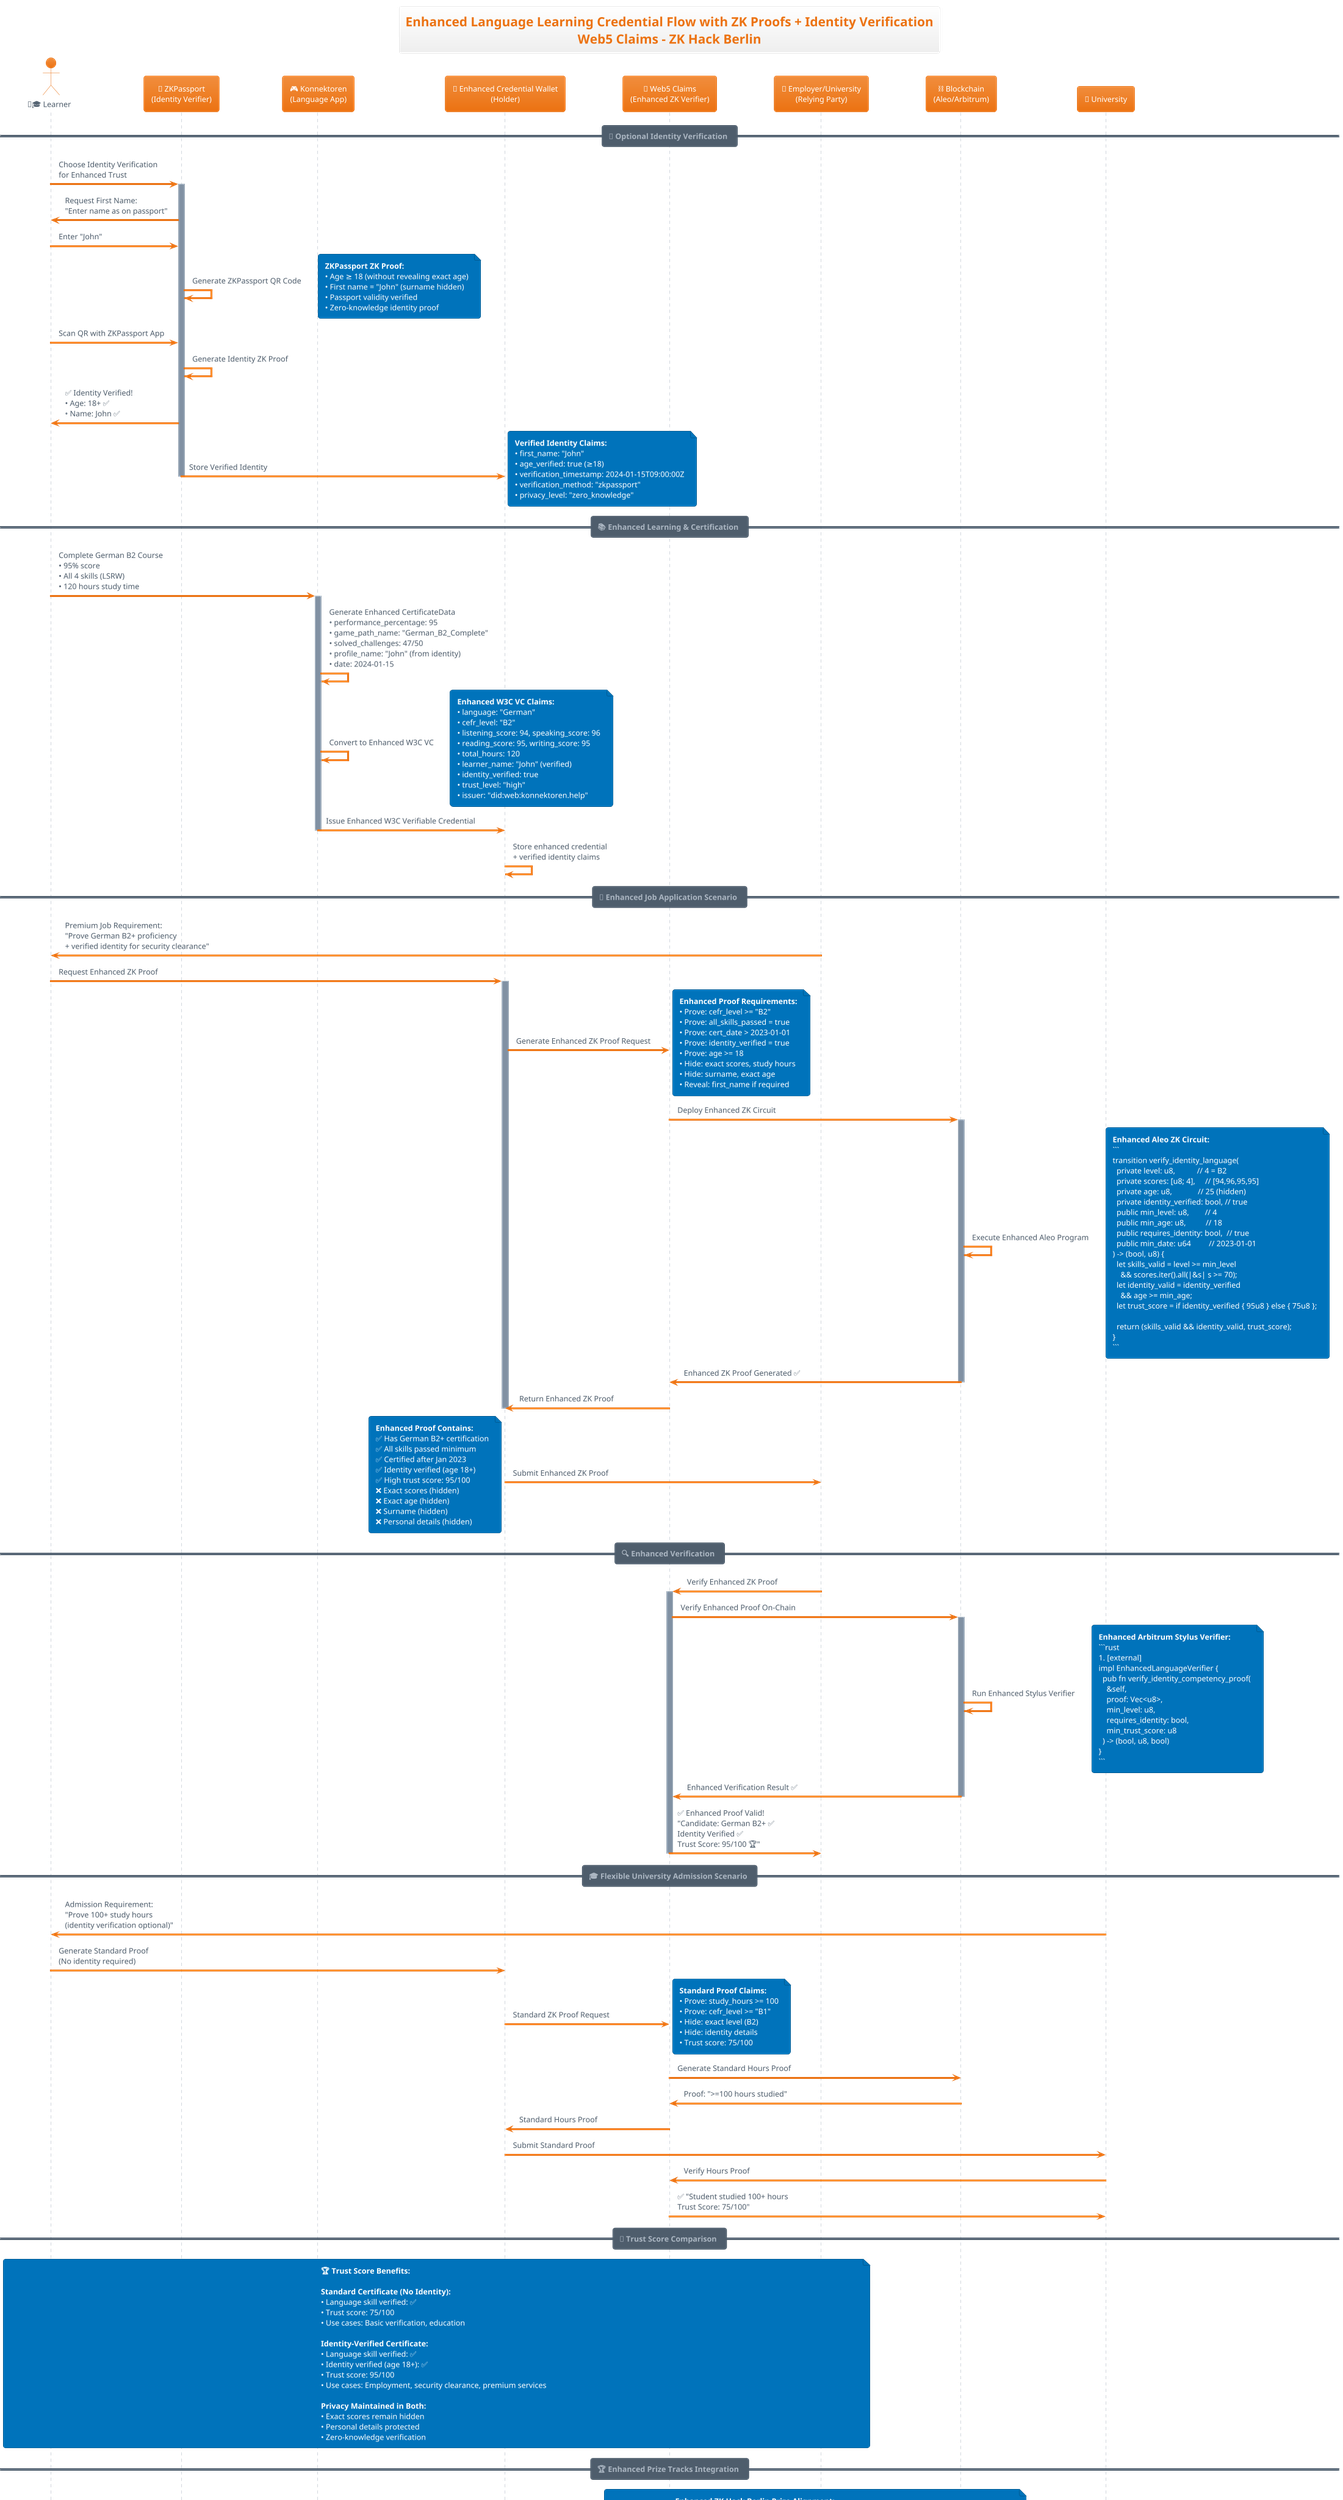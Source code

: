 @startuml Language Learning Credential Flow with ZK Proofs and Identity Verification

!theme aws-orange

title Enhanced Language Learning Credential Flow with ZK Proofs + Identity Verification\n**Web5 Claims - ZK Hack Berlin**

actor "👨‍🎓 Learner" as learner
participant "🛂 ZKPassport\n(Identity Verifier)" as zkpass
participant "🎮 Konnektoren\n(Language App)" as konnektoren
participant "📱 Enhanced Credential Wallet\n(Holder)" as wallet
participant "🔐 Web5 Claims\n(Enhanced ZK Verifier)" as web5claims
participant "🏢 Employer/University\n(Relying Party)" as employer
participant "⛓️ Blockchain\n(Aleo/Arbitrum)" as blockchain

== 🛂 Optional Identity Verification ==

learner -> zkpass: Choose Identity Verification\nfor Enhanced Trust
activate zkpass

zkpass -> learner: Request First Name:\n"Enter name as on passport"
learner -> zkpass: Enter "John"

zkpass -> zkpass: Generate ZKPassport QR Code
note right
**ZKPassport ZK Proof:**
• Age ≥ 18 (without revealing exact age)
• First name = "John" (surname hidden)
• Passport validity verified
• Zero-knowledge identity proof
end note

learner -> zkpass: Scan QR with ZKPassport App
zkpass -> zkpass: Generate Identity ZK Proof

zkpass -> learner: ✅ Identity Verified!\n• Age: 18+ ✅\n• Name: John ✅
zkpass -> wallet: Store Verified Identity
note right
**Verified Identity Claims:**
• first_name: "John"
• age_verified: true (≥18)
• verification_timestamp: 2024-01-15T09:00:00Z
• verification_method: "zkpassport"
• privacy_level: "zero_knowledge"
end note
deactivate zkpass

== 📚 Enhanced Learning & Certification ==

learner -> konnektoren: Complete German B2 Course\n• 95% score\n• All 4 skills (LSRW)\n• 120 hours study time
activate konnektoren

konnektoren -> konnektoren: Generate Enhanced CertificateData\n• performance_percentage: 95\n• game_path_name: "German_B2_Complete"\n• solved_challenges: 47/50\n• profile_name: "John" (from identity)\n• date: 2024-01-15

konnektoren -> konnektoren: Convert to Enhanced W3C VC
note right
**Enhanced W3C VC Claims:**
• language: "German"
• cefr_level: "B2"
• listening_score: 94, speaking_score: 96
• reading_score: 95, writing_score: 95
• total_hours: 120
• learner_name: "John" (verified)
• identity_verified: true
• trust_level: "high"
• issuer: "did:web:konnektoren.help"
end note

konnektoren -> wallet: Issue Enhanced W3C Verifiable Credential
deactivate konnektoren

wallet -> wallet: Store enhanced credential\n+ verified identity claims

== 💼 Enhanced Job Application Scenario ==

employer -> learner: Premium Job Requirement:\n"Prove German B2+ proficiency\n+ verified identity for security clearance"

learner -> wallet: Request Enhanced ZK Proof
activate wallet

wallet -> web5claims: Generate Enhanced ZK Proof Request
note right
**Enhanced Proof Requirements:**
• Prove: cefr_level >= "B2"
• Prove: all_skills_passed = true
• Prove: cert_date > 2023-01-01
• Prove: identity_verified = true
• Prove: age >= 18
• Hide: exact scores, study hours
• Hide: surname, exact age
• Reveal: first_name if required
end note

web5claims -> blockchain: Deploy Enhanced ZK Circuit
activate blockchain

blockchain -> blockchain: Execute Enhanced Aleo Program
note right
**Enhanced Aleo ZK Circuit:**
```
transition verify_identity_language(
  private level: u8,           // 4 = B2
  private scores: [u8; 4],     // [94,96,95,95]
  private age: u8,             // 25 (hidden)
  private identity_verified: bool, // true
  public min_level: u8,        // 4
  public min_age: u8,          // 18
  public requires_identity: bool,  // true
  public min_date: u64         // 2023-01-01
) -> (bool, u8) {
  let skills_valid = level >= min_level
    && scores.iter().all(|&s| s >= 70);
  let identity_valid = identity_verified
    && age >= min_age;
  let trust_score = if identity_verified { 95u8 } else { 75u8 };

  return (skills_valid && identity_valid, trust_score);
}
```
end note

blockchain -> web5claims: Enhanced ZK Proof Generated ✅
deactivate blockchain

web5claims -> wallet: Return Enhanced ZK Proof
deactivate wallet

wallet -> employer: Submit Enhanced ZK Proof
note left
**Enhanced Proof Contains:**
✅ Has German B2+ certification
✅ All skills passed minimum
✅ Certified after Jan 2023
✅ Identity verified (age 18+)
✅ High trust score: 95/100
❌ Exact scores (hidden)
❌ Exact age (hidden)
❌ Surname (hidden)
❌ Personal details (hidden)
end note

== 🔍 Enhanced Verification ==

employer -> web5claims: Verify Enhanced ZK Proof
activate web5claims

web5claims -> blockchain: Verify Enhanced Proof On-Chain
activate blockchain

blockchain -> blockchain: Run Enhanced Stylus Verifier
note right
**Enhanced Arbitrum Stylus Verifier:**
```rust
#[external]
impl EnhancedLanguageVerifier {
  pub fn verify_identity_competency_proof(
    &self,
    proof: Vec<u8>,
    min_level: u8,
    requires_identity: bool,
    min_trust_score: u8
  ) -> (bool, u8, bool)
}
```
end note

blockchain -> web5claims: Enhanced Verification Result ✅
deactivate blockchain

web5claims -> employer: ✅ Enhanced Proof Valid!\n"Candidate: German B2+ ✅\nIdentity Verified ✅\nTrust Score: 95/100 🏆"
deactivate web5claims

== 🎓 Flexible University Admission Scenario ==

participant "🏫 University" as university

university -> learner: Admission Requirement:\n"Prove 100+ study hours\n(identity verification optional)"

learner -> wallet: Generate Standard Proof\n(No identity required)
wallet -> web5claims: Standard ZK Proof Request
note right
**Standard Proof Claims:**
• Prove: study_hours >= 100
• Prove: cefr_level >= "B1"
• Hide: exact level (B2)
• Hide: identity details
• Trust score: 75/100
end note

web5claims -> blockchain: Generate Standard Hours Proof
blockchain -> web5claims: Proof: ">=100 hours studied"
web5claims -> wallet: Standard Hours Proof
wallet -> university: Submit Standard Proof

university -> web5claims: Verify Hours Proof
web5claims -> university: ✅ "Student studied 100+ hours\nTrust Score: 75/100"

== 🔄 Trust Score Comparison ==

note over learner, employer
**🏆 Trust Score Benefits:**

**Standard Certificate (No Identity):**
• Language skill verified: ✅
• Trust score: 75/100
• Use cases: Basic verification, education

**Identity-Verified Certificate:**
• Language skill verified: ✅
• Identity verified (age 18+): ✅
• Trust score: 95/100
• Use cases: Employment, security clearance, premium services

**Privacy Maintained in Both:**
• Exact scores remain hidden
• Personal details protected
• Zero-knowledge verification
end note

== 🏆 Enhanced Prize Tracks Integration ==

note over web5claims, blockchain
**Enhanced ZK Hack Berlin Prize Alignment:**
🥇 **Aleo ($5K)**: Enhanced privacy-preserving education + identity credentials
🏗️ **Arbitrum Stylus ($1K)**: Rust ZK verifier with identity support
🔐 **ZKPassport ($1K)**: ✅ COMPLETE - Seamless identity verification integration
👥 **Xion ($3K)**: Consumer-friendly ZK education app with trust scores
🏆 **Main Prize ($9K)**: Innovative ZK education + identity platform

**✅ ZKPassport Integration Highlights:**
• Zero-knowledge age verification (18+)
• First name verification without surname exposure
• Enhanced trust scores for verified users
• Seamless redirect flow between apps
• Real-world employment verification benefits
• Flexible verification levels (standard vs enhanced)
end note

== 🌟 Real-World Impact ==

note over learner, university
**🌟 Platform Benefits:**

**For Learners:**
• Higher trust scores → better opportunities
• Privacy-preserved verification
• Flexible identity disclosure
• Enhanced employability

**For Employers:**
• Confident hiring decisions
• Verified candidate claims
• Customizable verification requirements
• Fraud prevention

**For Educational Institutions:**
• Streamlined admissions
• Verified learning outcomes
• Trust-based assessment
• Privacy-compliant verification

**Technology Innovation:**
• First ZK education + identity platform
• Privacy-preserving trust scores
• Blockchain-verified credentials
• Consumer-friendly ZK experience
end note

@enduml
